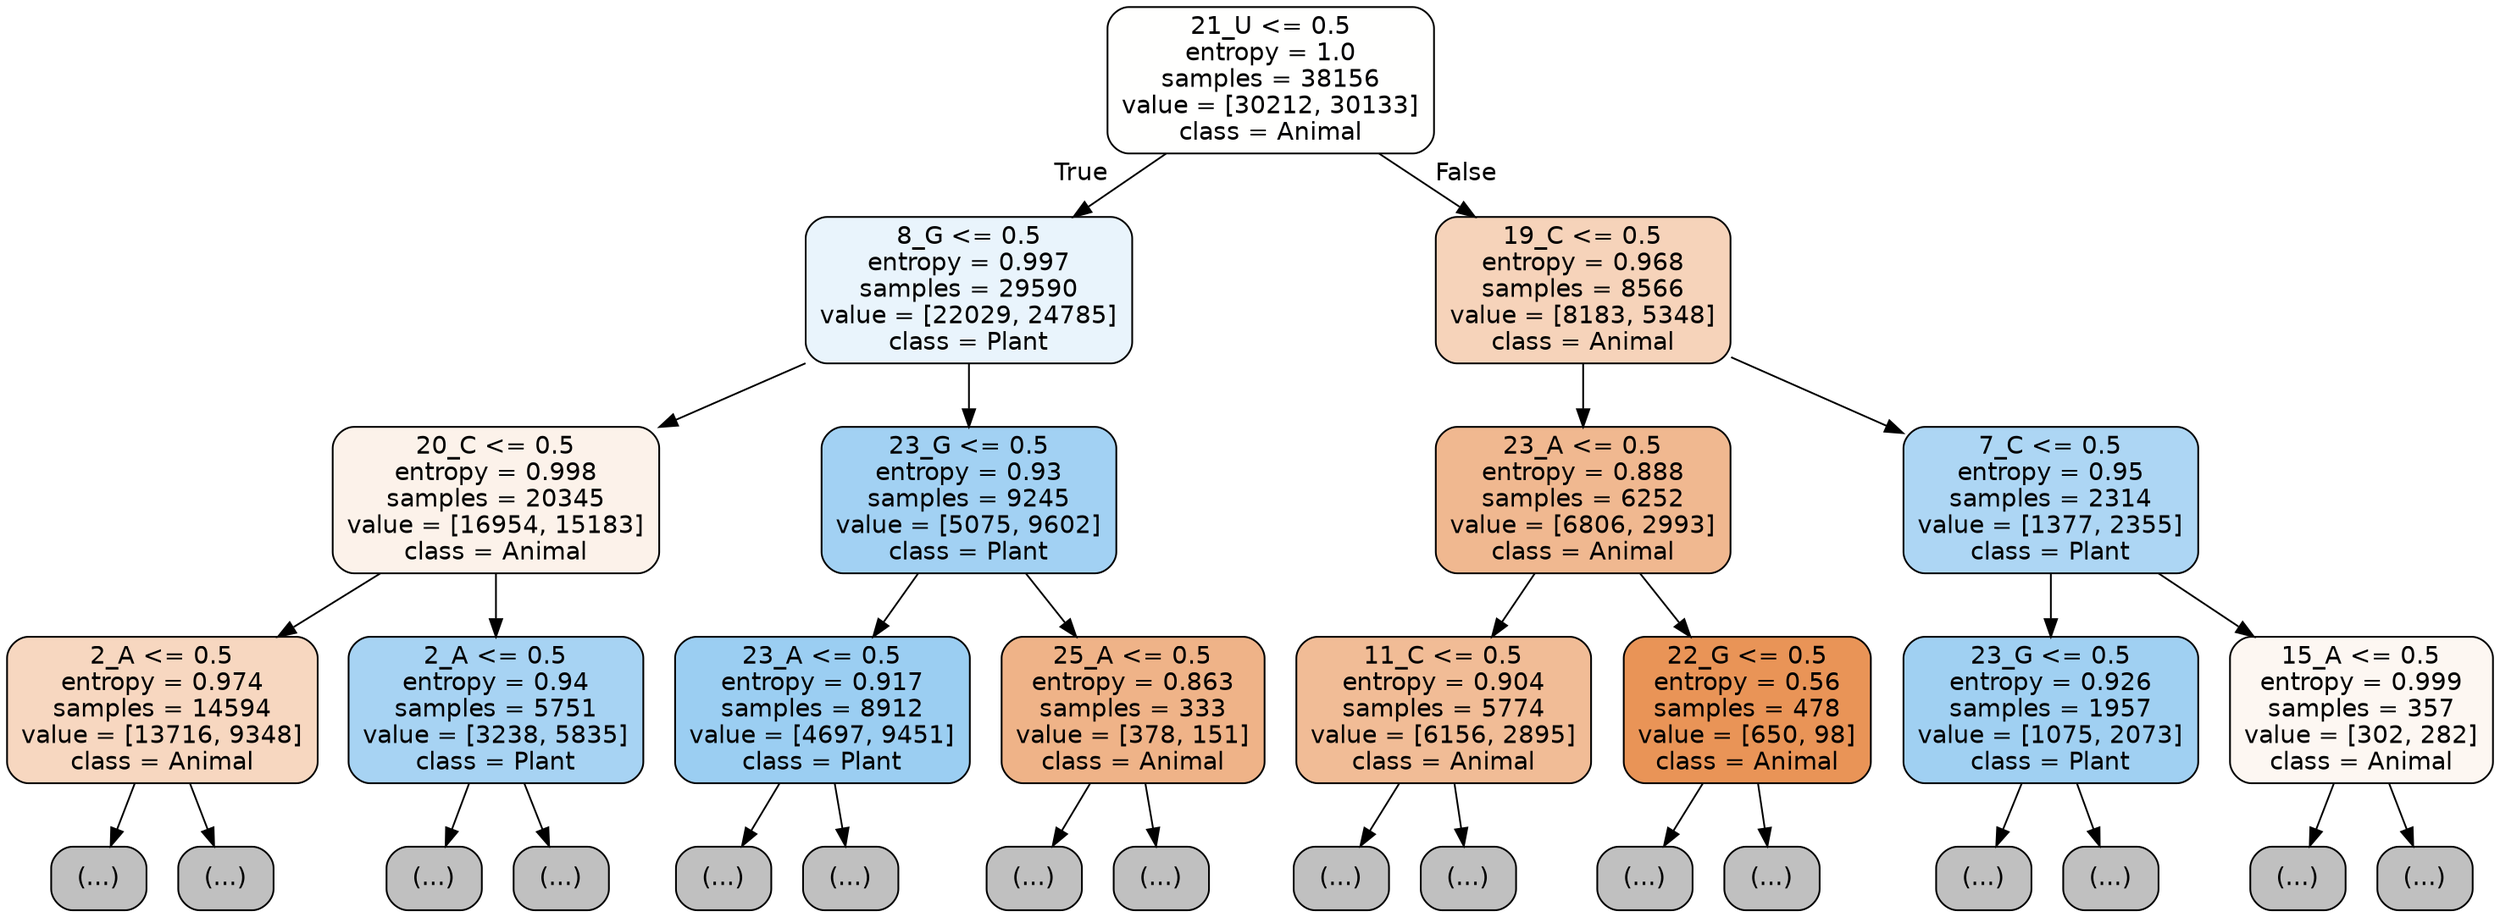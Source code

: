 digraph Tree {
node [shape=box, style="filled, rounded", color="black", fontname="helvetica"] ;
edge [fontname="helvetica"] ;
0 [label="21_U <= 0.5\nentropy = 1.0\nsamples = 38156\nvalue = [30212, 30133]\nclass = Animal", fillcolor="#fffffe"] ;
1 [label="8_G <= 0.5\nentropy = 0.997\nsamples = 29590\nvalue = [22029, 24785]\nclass = Plant", fillcolor="#e9f4fc"] ;
0 -> 1 [labeldistance=2.5, labelangle=45, headlabel="True"] ;
2 [label="20_C <= 0.5\nentropy = 0.998\nsamples = 20345\nvalue = [16954, 15183]\nclass = Animal", fillcolor="#fcf2ea"] ;
1 -> 2 ;
3 [label="2_A <= 0.5\nentropy = 0.974\nsamples = 14594\nvalue = [13716, 9348]\nclass = Animal", fillcolor="#f7d7c0"] ;
2 -> 3 ;
4 [label="(...)", fillcolor="#C0C0C0"] ;
3 -> 4 ;
5667 [label="(...)", fillcolor="#C0C0C0"] ;
3 -> 5667 ;
7512 [label="2_A <= 0.5\nentropy = 0.94\nsamples = 5751\nvalue = [3238, 5835]\nclass = Plant", fillcolor="#a7d3f3"] ;
2 -> 7512 ;
7513 [label="(...)", fillcolor="#C0C0C0"] ;
7512 -> 7513 ;
9330 [label="(...)", fillcolor="#C0C0C0"] ;
7512 -> 9330 ;
9849 [label="23_G <= 0.5\nentropy = 0.93\nsamples = 9245\nvalue = [5075, 9602]\nclass = Plant", fillcolor="#a2d1f3"] ;
1 -> 9849 ;
9850 [label="23_A <= 0.5\nentropy = 0.917\nsamples = 8912\nvalue = [4697, 9451]\nclass = Plant", fillcolor="#9bcef2"] ;
9849 -> 9850 ;
9851 [label="(...)", fillcolor="#C0C0C0"] ;
9850 -> 9851 ;
13266 [label="(...)", fillcolor="#C0C0C0"] ;
9850 -> 13266 ;
13397 [label="25_A <= 0.5\nentropy = 0.863\nsamples = 333\nvalue = [378, 151]\nclass = Animal", fillcolor="#efb388"] ;
9849 -> 13397 ;
13398 [label="(...)", fillcolor="#C0C0C0"] ;
13397 -> 13398 ;
13551 [label="(...)", fillcolor="#C0C0C0"] ;
13397 -> 13551 ;
13564 [label="19_C <= 0.5\nentropy = 0.968\nsamples = 8566\nvalue = [8183, 5348]\nclass = Animal", fillcolor="#f6d3ba"] ;
0 -> 13564 [labeldistance=2.5, labelangle=-45, headlabel="False"] ;
13565 [label="23_A <= 0.5\nentropy = 0.888\nsamples = 6252\nvalue = [6806, 2993]\nclass = Animal", fillcolor="#f0b890"] ;
13564 -> 13565 ;
13566 [label="11_C <= 0.5\nentropy = 0.904\nsamples = 5774\nvalue = [6156, 2895]\nclass = Animal", fillcolor="#f1bc96"] ;
13565 -> 13566 ;
13567 [label="(...)", fillcolor="#C0C0C0"] ;
13566 -> 13567 ;
15688 [label="(...)", fillcolor="#C0C0C0"] ;
13566 -> 15688 ;
16293 [label="22_G <= 0.5\nentropy = 0.56\nsamples = 478\nvalue = [650, 98]\nclass = Animal", fillcolor="#e99457"] ;
13565 -> 16293 ;
16294 [label="(...)", fillcolor="#C0C0C0"] ;
16293 -> 16294 ;
16369 [label="(...)", fillcolor="#C0C0C0"] ;
16293 -> 16369 ;
16440 [label="7_C <= 0.5\nentropy = 0.95\nsamples = 2314\nvalue = [1377, 2355]\nclass = Plant", fillcolor="#add6f4"] ;
13564 -> 16440 ;
16441 [label="23_G <= 0.5\nentropy = 0.926\nsamples = 1957\nvalue = [1075, 2073]\nclass = Plant", fillcolor="#a0d0f2"] ;
16440 -> 16441 ;
16442 [label="(...)", fillcolor="#C0C0C0"] ;
16441 -> 16442 ;
17139 [label="(...)", fillcolor="#C0C0C0"] ;
16441 -> 17139 ;
17182 [label="15_A <= 0.5\nentropy = 0.999\nsamples = 357\nvalue = [302, 282]\nclass = Animal", fillcolor="#fdf7f2"] ;
16440 -> 17182 ;
17183 [label="(...)", fillcolor="#C0C0C0"] ;
17182 -> 17183 ;
17312 [label="(...)", fillcolor="#C0C0C0"] ;
17182 -> 17312 ;
}